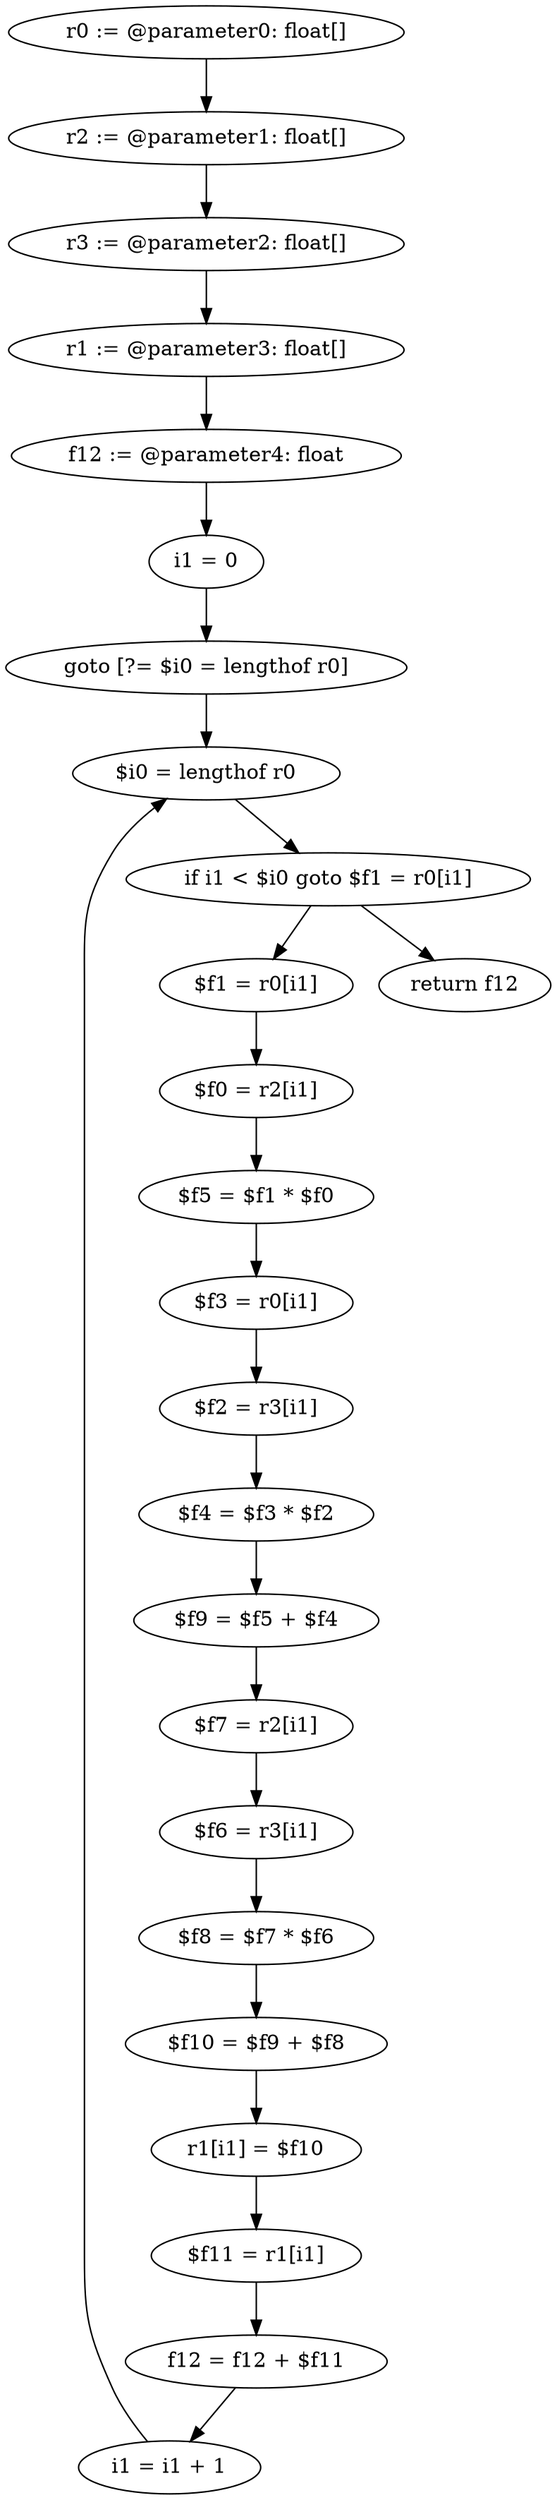 digraph "unitGraph" {
    "r0 := @parameter0: float[]"
    "r2 := @parameter1: float[]"
    "r3 := @parameter2: float[]"
    "r1 := @parameter3: float[]"
    "f12 := @parameter4: float"
    "i1 = 0"
    "goto [?= $i0 = lengthof r0]"
    "$f1 = r0[i1]"
    "$f0 = r2[i1]"
    "$f5 = $f1 * $f0"
    "$f3 = r0[i1]"
    "$f2 = r3[i1]"
    "$f4 = $f3 * $f2"
    "$f9 = $f5 + $f4"
    "$f7 = r2[i1]"
    "$f6 = r3[i1]"
    "$f8 = $f7 * $f6"
    "$f10 = $f9 + $f8"
    "r1[i1] = $f10"
    "$f11 = r1[i1]"
    "f12 = f12 + $f11"
    "i1 = i1 + 1"
    "$i0 = lengthof r0"
    "if i1 < $i0 goto $f1 = r0[i1]"
    "return f12"
    "r0 := @parameter0: float[]"->"r2 := @parameter1: float[]";
    "r2 := @parameter1: float[]"->"r3 := @parameter2: float[]";
    "r3 := @parameter2: float[]"->"r1 := @parameter3: float[]";
    "r1 := @parameter3: float[]"->"f12 := @parameter4: float";
    "f12 := @parameter4: float"->"i1 = 0";
    "i1 = 0"->"goto [?= $i0 = lengthof r0]";
    "goto [?= $i0 = lengthof r0]"->"$i0 = lengthof r0";
    "$f1 = r0[i1]"->"$f0 = r2[i1]";
    "$f0 = r2[i1]"->"$f5 = $f1 * $f0";
    "$f5 = $f1 * $f0"->"$f3 = r0[i1]";
    "$f3 = r0[i1]"->"$f2 = r3[i1]";
    "$f2 = r3[i1]"->"$f4 = $f3 * $f2";
    "$f4 = $f3 * $f2"->"$f9 = $f5 + $f4";
    "$f9 = $f5 + $f4"->"$f7 = r2[i1]";
    "$f7 = r2[i1]"->"$f6 = r3[i1]";
    "$f6 = r3[i1]"->"$f8 = $f7 * $f6";
    "$f8 = $f7 * $f6"->"$f10 = $f9 + $f8";
    "$f10 = $f9 + $f8"->"r1[i1] = $f10";
    "r1[i1] = $f10"->"$f11 = r1[i1]";
    "$f11 = r1[i1]"->"f12 = f12 + $f11";
    "f12 = f12 + $f11"->"i1 = i1 + 1";
    "i1 = i1 + 1"->"$i0 = lengthof r0";
    "$i0 = lengthof r0"->"if i1 < $i0 goto $f1 = r0[i1]";
    "if i1 < $i0 goto $f1 = r0[i1]"->"return f12";
    "if i1 < $i0 goto $f1 = r0[i1]"->"$f1 = r0[i1]";
}
